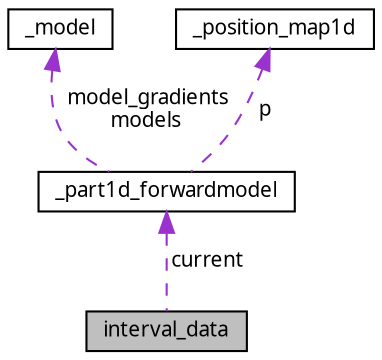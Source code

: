 digraph "interval_data"
{
  edge [fontname="FreeSans.ttf",fontsize="10",labelfontname="FreeSans.ttf",labelfontsize="10"];
  node [fontname="FreeSans.ttf",fontsize="10",shape=record];
  Node1 [label="interval_data",height=0.2,width=0.4,color="black", fillcolor="grey75", style="filled", fontcolor="black"];
  Node2 -> Node1 [dir="back",color="darkorchid3",fontsize="10",style="dashed",label=" current" ,fontname="FreeSans.ttf"];
  Node2 [label="_part1d_forwardmodel",height=0.2,width=0.4,color="black", fillcolor="white", style="filled",URL="$struct__part1d__forwardmodel.html"];
  Node3 -> Node2 [dir="back",color="darkorchid3",fontsize="10",style="dashed",label=" model_gradients\nmodels" ,fontname="FreeSans.ttf"];
  Node3 [label="_model",height=0.2,width=0.4,color="black", fillcolor="white", style="filled",URL="$struct__model.html"];
  Node4 -> Node2 [dir="back",color="darkorchid3",fontsize="10",style="dashed",label=" p" ,fontname="FreeSans.ttf"];
  Node4 [label="_position_map1d",height=0.2,width=0.4,color="black", fillcolor="white", style="filled",URL="$struct__position__map1d.html"];
}
